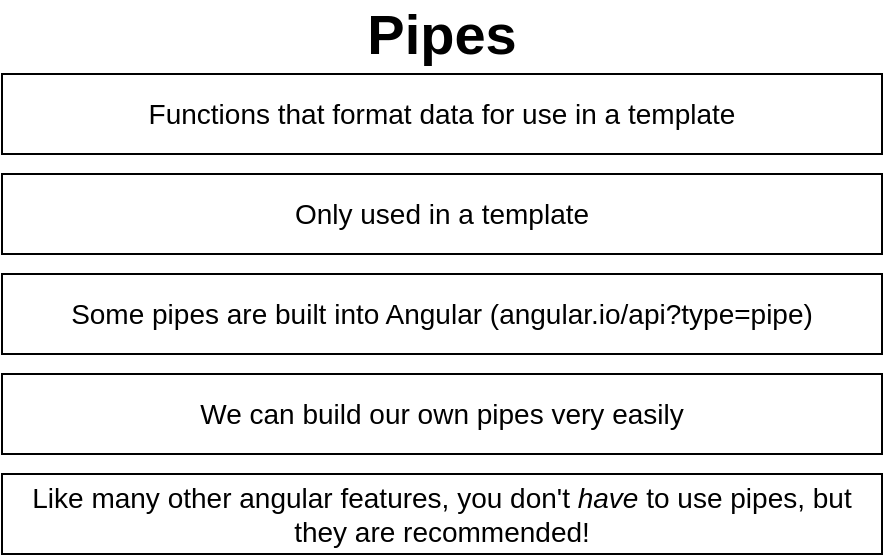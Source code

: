 <mxfile version="12.4.7" type="github" pages="2">
  <diagram id="kb77SCrll2ZyydQfQ6Kl" name="01 - pipes">
    <mxGraphModel dx="747" dy="359" grid="1" gridSize="10" guides="1" tooltips="1" connect="1" arrows="1" fold="1" page="1" pageScale="1" pageWidth="1920" pageHeight="1200" math="0" shadow="0">
      <root>
        <mxCell id="0"/>
        <mxCell id="1" parent="0"/>
        <mxCell id="ep9HpAeXDQoowD_cF9Go-2" value="&lt;b style=&quot;font-size: 28px;&quot;&gt;Pipes&lt;/b&gt;" style="text;html=1;strokeColor=none;fillColor=none;align=center;verticalAlign=middle;whiteSpace=wrap;rounded=0;fontSize=28;" vertex="1" parent="1">
          <mxGeometry x="580" y="70" width="40" height="20" as="geometry"/>
        </mxCell>
        <mxCell id="ep9HpAeXDQoowD_cF9Go-3" value="Functions that format data for use in a template" style="rounded=0;whiteSpace=wrap;html=1;fontSize=14;" vertex="1" parent="1">
          <mxGeometry x="380" y="100" width="440" height="40" as="geometry"/>
        </mxCell>
        <mxCell id="ep9HpAeXDQoowD_cF9Go-4" value="Only used in a template" style="rounded=0;whiteSpace=wrap;html=1;fontSize=14;" vertex="1" parent="1">
          <mxGeometry x="380" y="150" width="440" height="40" as="geometry"/>
        </mxCell>
        <mxCell id="ep9HpAeXDQoowD_cF9Go-6" value="Some pipes are built into Angular (angular.io/api?type=pipe)" style="rounded=0;whiteSpace=wrap;html=1;fontSize=14;" vertex="1" parent="1">
          <mxGeometry x="380" y="200" width="440" height="40" as="geometry"/>
        </mxCell>
        <mxCell id="ep9HpAeXDQoowD_cF9Go-7" value="We can build our own pipes very easily" style="rounded=0;whiteSpace=wrap;html=1;fontSize=14;" vertex="1" parent="1">
          <mxGeometry x="380" y="250" width="440" height="40" as="geometry"/>
        </mxCell>
        <mxCell id="ep9HpAeXDQoowD_cF9Go-8" value="Like many other angular features, you don&#39;t &lt;i&gt;have&lt;/i&gt;&amp;nbsp;to use pipes, but they are recommended!" style="rounded=0;whiteSpace=wrap;html=1;fontSize=14;" vertex="1" parent="1">
          <mxGeometry x="380" y="300" width="440" height="40" as="geometry"/>
        </mxCell>
      </root>
    </mxGraphModel>
  </diagram>
  <diagram id="KGi9T4Q8RNbEGn1q199n" name="02 - app">
    <mxGraphModel dx="996" dy="478" grid="1" gridSize="10" guides="1" tooltips="1" connect="1" arrows="1" fold="1" page="1" pageScale="1" pageWidth="1920" pageHeight="1200" math="0" shadow="0">
      <root>
        <mxCell id="bti4k-A7TdOmIwrWRgu_-0"/>
        <mxCell id="bti4k-A7TdOmIwrWRgu_-1" parent="bti4k-A7TdOmIwrWRgu_-0"/>
        <mxCell id="bti4k-A7TdOmIwrWRgu_-2" value="" style="strokeWidth=1;shadow=0;dashed=0;align=center;html=1;shape=mxgraph.mockup.containers.browserWindow;rSize=0;strokeColor=#666666;strokeColor2=#008cff;strokeColor3=#c4c4c4;mainText=,;recursiveResize=0;fontSize=14;" vertex="1" parent="bti4k-A7TdOmIwrWRgu_-1">
          <mxGeometry x="330" y="170" width="580" height="400" as="geometry"/>
        </mxCell>
        <mxCell id="bti4k-A7TdOmIwrWRgu_-3" value="Page 1" style="strokeWidth=1;shadow=0;dashed=0;align=center;html=1;shape=mxgraph.mockup.containers.anchor;fontSize=17;fontColor=#666666;align=left;" vertex="1" parent="bti4k-A7TdOmIwrWRgu_-2">
          <mxGeometry x="60" y="12" width="110" height="26" as="geometry"/>
        </mxCell>
        <mxCell id="bti4k-A7TdOmIwrWRgu_-4" value="https://www.draw.io" style="strokeWidth=1;shadow=0;dashed=0;align=center;html=1;shape=mxgraph.mockup.containers.anchor;rSize=0;fontSize=17;fontColor=#666666;align=left;" vertex="1" parent="bti4k-A7TdOmIwrWRgu_-2">
          <mxGeometry x="130" y="60" width="250" height="26" as="geometry"/>
        </mxCell>
        <mxCell id="bti4k-A7TdOmIwrWRgu_-5" value="Payment Form" style="text;html=1;strokeColor=none;fillColor=none;align=left;verticalAlign=middle;whiteSpace=wrap;rounded=0;fontSize=19;fontStyle=1" vertex="1" parent="bti4k-A7TdOmIwrWRgu_-2">
          <mxGeometry x="80" y="120" width="180" height="20" as="geometry"/>
        </mxCell>
        <mxCell id="bti4k-A7TdOmIwrWRgu_-6" value="Receiver Name" style="text;html=1;strokeColor=none;fillColor=none;align=left;verticalAlign=middle;whiteSpace=wrap;rounded=0;fontSize=15;" vertex="1" parent="bti4k-A7TdOmIwrWRgu_-2">
          <mxGeometry x="80" y="163" width="110" height="20" as="geometry"/>
        </mxCell>
        <mxCell id="bti4k-A7TdOmIwrWRgu_-7" value="scarlet grider" style="rounded=1;whiteSpace=wrap;html=1;fontSize=13;align=left;" vertex="1" parent="bti4k-A7TdOmIwrWRgu_-2">
          <mxGeometry x="80" y="190" width="200" height="20" as="geometry"/>
        </mxCell>
        <mxCell id="bti4k-A7TdOmIwrWRgu_-8" value="Receiver Name" style="text;html=1;strokeColor=none;fillColor=none;align=left;verticalAlign=middle;whiteSpace=wrap;rounded=0;fontSize=15;fontStyle=1" vertex="1" parent="bti4k-A7TdOmIwrWRgu_-2">
          <mxGeometry x="320" y="163" width="110" height="20" as="geometry"/>
        </mxCell>
        <mxCell id="bti4k-A7TdOmIwrWRgu_-10" value="Scarlet Grider" style="text;html=1;strokeColor=none;fillColor=none;align=left;verticalAlign=middle;whiteSpace=wrap;rounded=0;fontSize=15;" vertex="1" parent="bti4k-A7TdOmIwrWRgu_-2">
          <mxGeometry x="320" y="190" width="110" height="20" as="geometry"/>
        </mxCell>
        <mxCell id="bti4k-A7TdOmIwrWRgu_-11" value="Payment Date" style="text;html=1;strokeColor=none;fillColor=none;align=left;verticalAlign=middle;whiteSpace=wrap;rounded=0;fontSize=15;" vertex="1" parent="bti4k-A7TdOmIwrWRgu_-2">
          <mxGeometry x="80" y="240" width="110" height="20" as="geometry"/>
        </mxCell>
        <mxCell id="bti4k-A7TdOmIwrWRgu_-12" value="12-12-1912" style="rounded=1;whiteSpace=wrap;html=1;fontSize=13;align=left;" vertex="1" parent="bti4k-A7TdOmIwrWRgu_-2">
          <mxGeometry x="80" y="267" width="200" height="20" as="geometry"/>
        </mxCell>
        <mxCell id="bti4k-A7TdOmIwrWRgu_-13" value="Receiver Name" style="text;html=1;strokeColor=none;fillColor=none;align=left;verticalAlign=middle;whiteSpace=wrap;rounded=0;fontSize=15;fontStyle=1" vertex="1" parent="bti4k-A7TdOmIwrWRgu_-2">
          <mxGeometry x="320" y="240" width="110" height="20" as="geometry"/>
        </mxCell>
        <mxCell id="bti4k-A7TdOmIwrWRgu_-14" value="December 12, 1912" style="text;html=1;strokeColor=none;fillColor=none;align=left;verticalAlign=middle;whiteSpace=wrap;rounded=0;fontSize=15;" vertex="1" parent="bti4k-A7TdOmIwrWRgu_-2">
          <mxGeometry x="320" y="267" width="180" height="20" as="geometry"/>
        </mxCell>
        <mxCell id="bti4k-A7TdOmIwrWRgu_-15" value="Amount" style="text;html=1;strokeColor=none;fillColor=none;align=left;verticalAlign=middle;whiteSpace=wrap;rounded=0;fontSize=15;" vertex="1" parent="bti4k-A7TdOmIwrWRgu_-2">
          <mxGeometry x="80" y="320" width="110" height="20" as="geometry"/>
        </mxCell>
        <mxCell id="bti4k-A7TdOmIwrWRgu_-16" value="20" style="rounded=1;whiteSpace=wrap;html=1;fontSize=13;align=left;" vertex="1" parent="bti4k-A7TdOmIwrWRgu_-2">
          <mxGeometry x="80" y="347" width="200" height="20" as="geometry"/>
        </mxCell>
        <mxCell id="bti4k-A7TdOmIwrWRgu_-17" value="Amount" style="text;html=1;strokeColor=none;fillColor=none;align=left;verticalAlign=middle;whiteSpace=wrap;rounded=0;fontSize=15;fontStyle=1" vertex="1" parent="bti4k-A7TdOmIwrWRgu_-2">
          <mxGeometry x="320" y="320" width="110" height="20" as="geometry"/>
        </mxCell>
        <mxCell id="bti4k-A7TdOmIwrWRgu_-18" value="$20.00" style="text;html=1;strokeColor=none;fillColor=none;align=left;verticalAlign=middle;whiteSpace=wrap;rounded=0;fontSize=15;" vertex="1" parent="bti4k-A7TdOmIwrWRgu_-2">
          <mxGeometry x="320" y="347" width="110" height="20" as="geometry"/>
        </mxCell>
      </root>
    </mxGraphModel>
  </diagram>
</mxfile>
